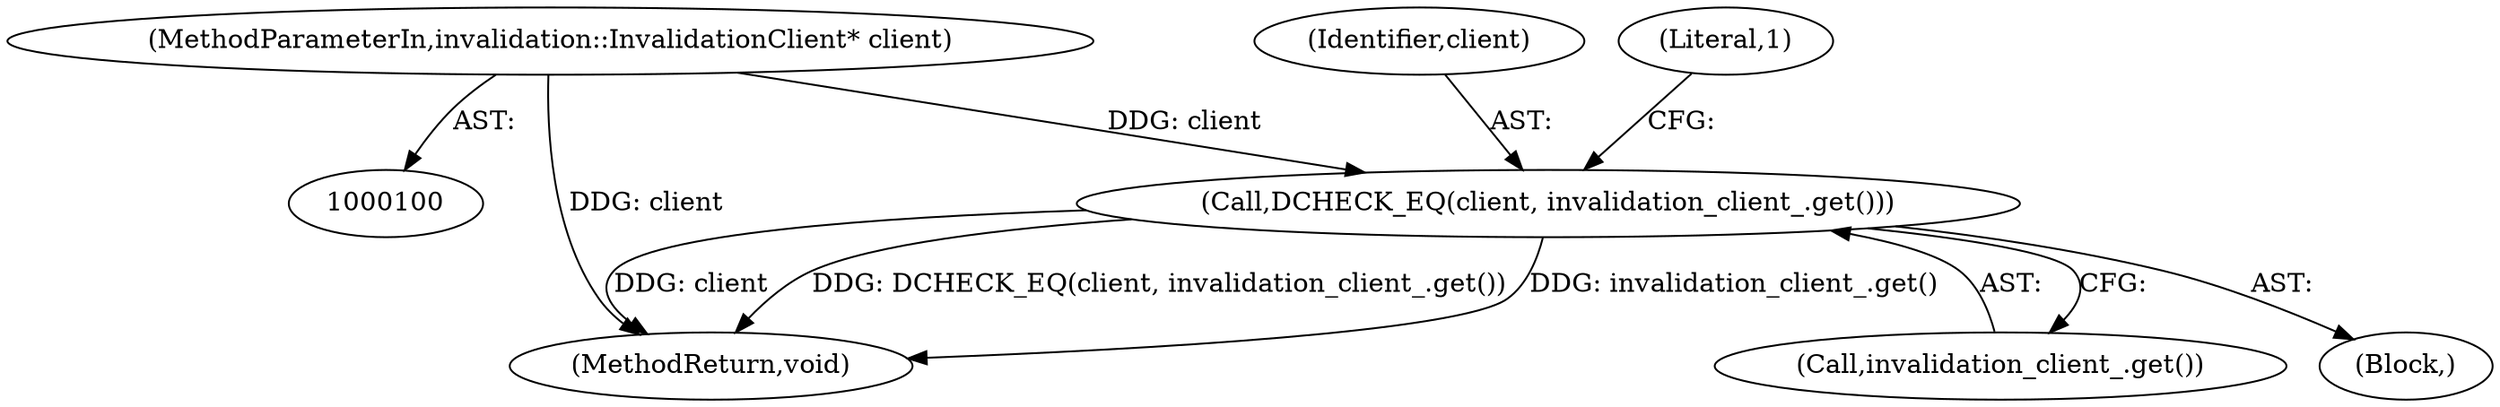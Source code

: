 digraph "0_Chrome_8a50f99c25fb70ff43aaa82b6f9569db383f0ca8_1@pointer" {
"1000101" [label="(MethodParameterIn,invalidation::InvalidationClient* client)"];
"1000107" [label="(Call,DCHECK_EQ(client, invalidation_client_.get()))"];
"1000107" [label="(Call,DCHECK_EQ(client, invalidation_client_.get()))"];
"1000108" [label="(Identifier,client)"];
"1000112" [label="(Literal,1)"];
"1000109" [label="(Call,invalidation_client_.get())"];
"1000128" [label="(MethodReturn,void)"];
"1000104" [label="(Block,)"];
"1000101" [label="(MethodParameterIn,invalidation::InvalidationClient* client)"];
"1000101" -> "1000100"  [label="AST: "];
"1000101" -> "1000128"  [label="DDG: client"];
"1000101" -> "1000107"  [label="DDG: client"];
"1000107" -> "1000104"  [label="AST: "];
"1000107" -> "1000109"  [label="CFG: "];
"1000108" -> "1000107"  [label="AST: "];
"1000109" -> "1000107"  [label="AST: "];
"1000112" -> "1000107"  [label="CFG: "];
"1000107" -> "1000128"  [label="DDG: client"];
"1000107" -> "1000128"  [label="DDG: DCHECK_EQ(client, invalidation_client_.get())"];
"1000107" -> "1000128"  [label="DDG: invalidation_client_.get()"];
}
